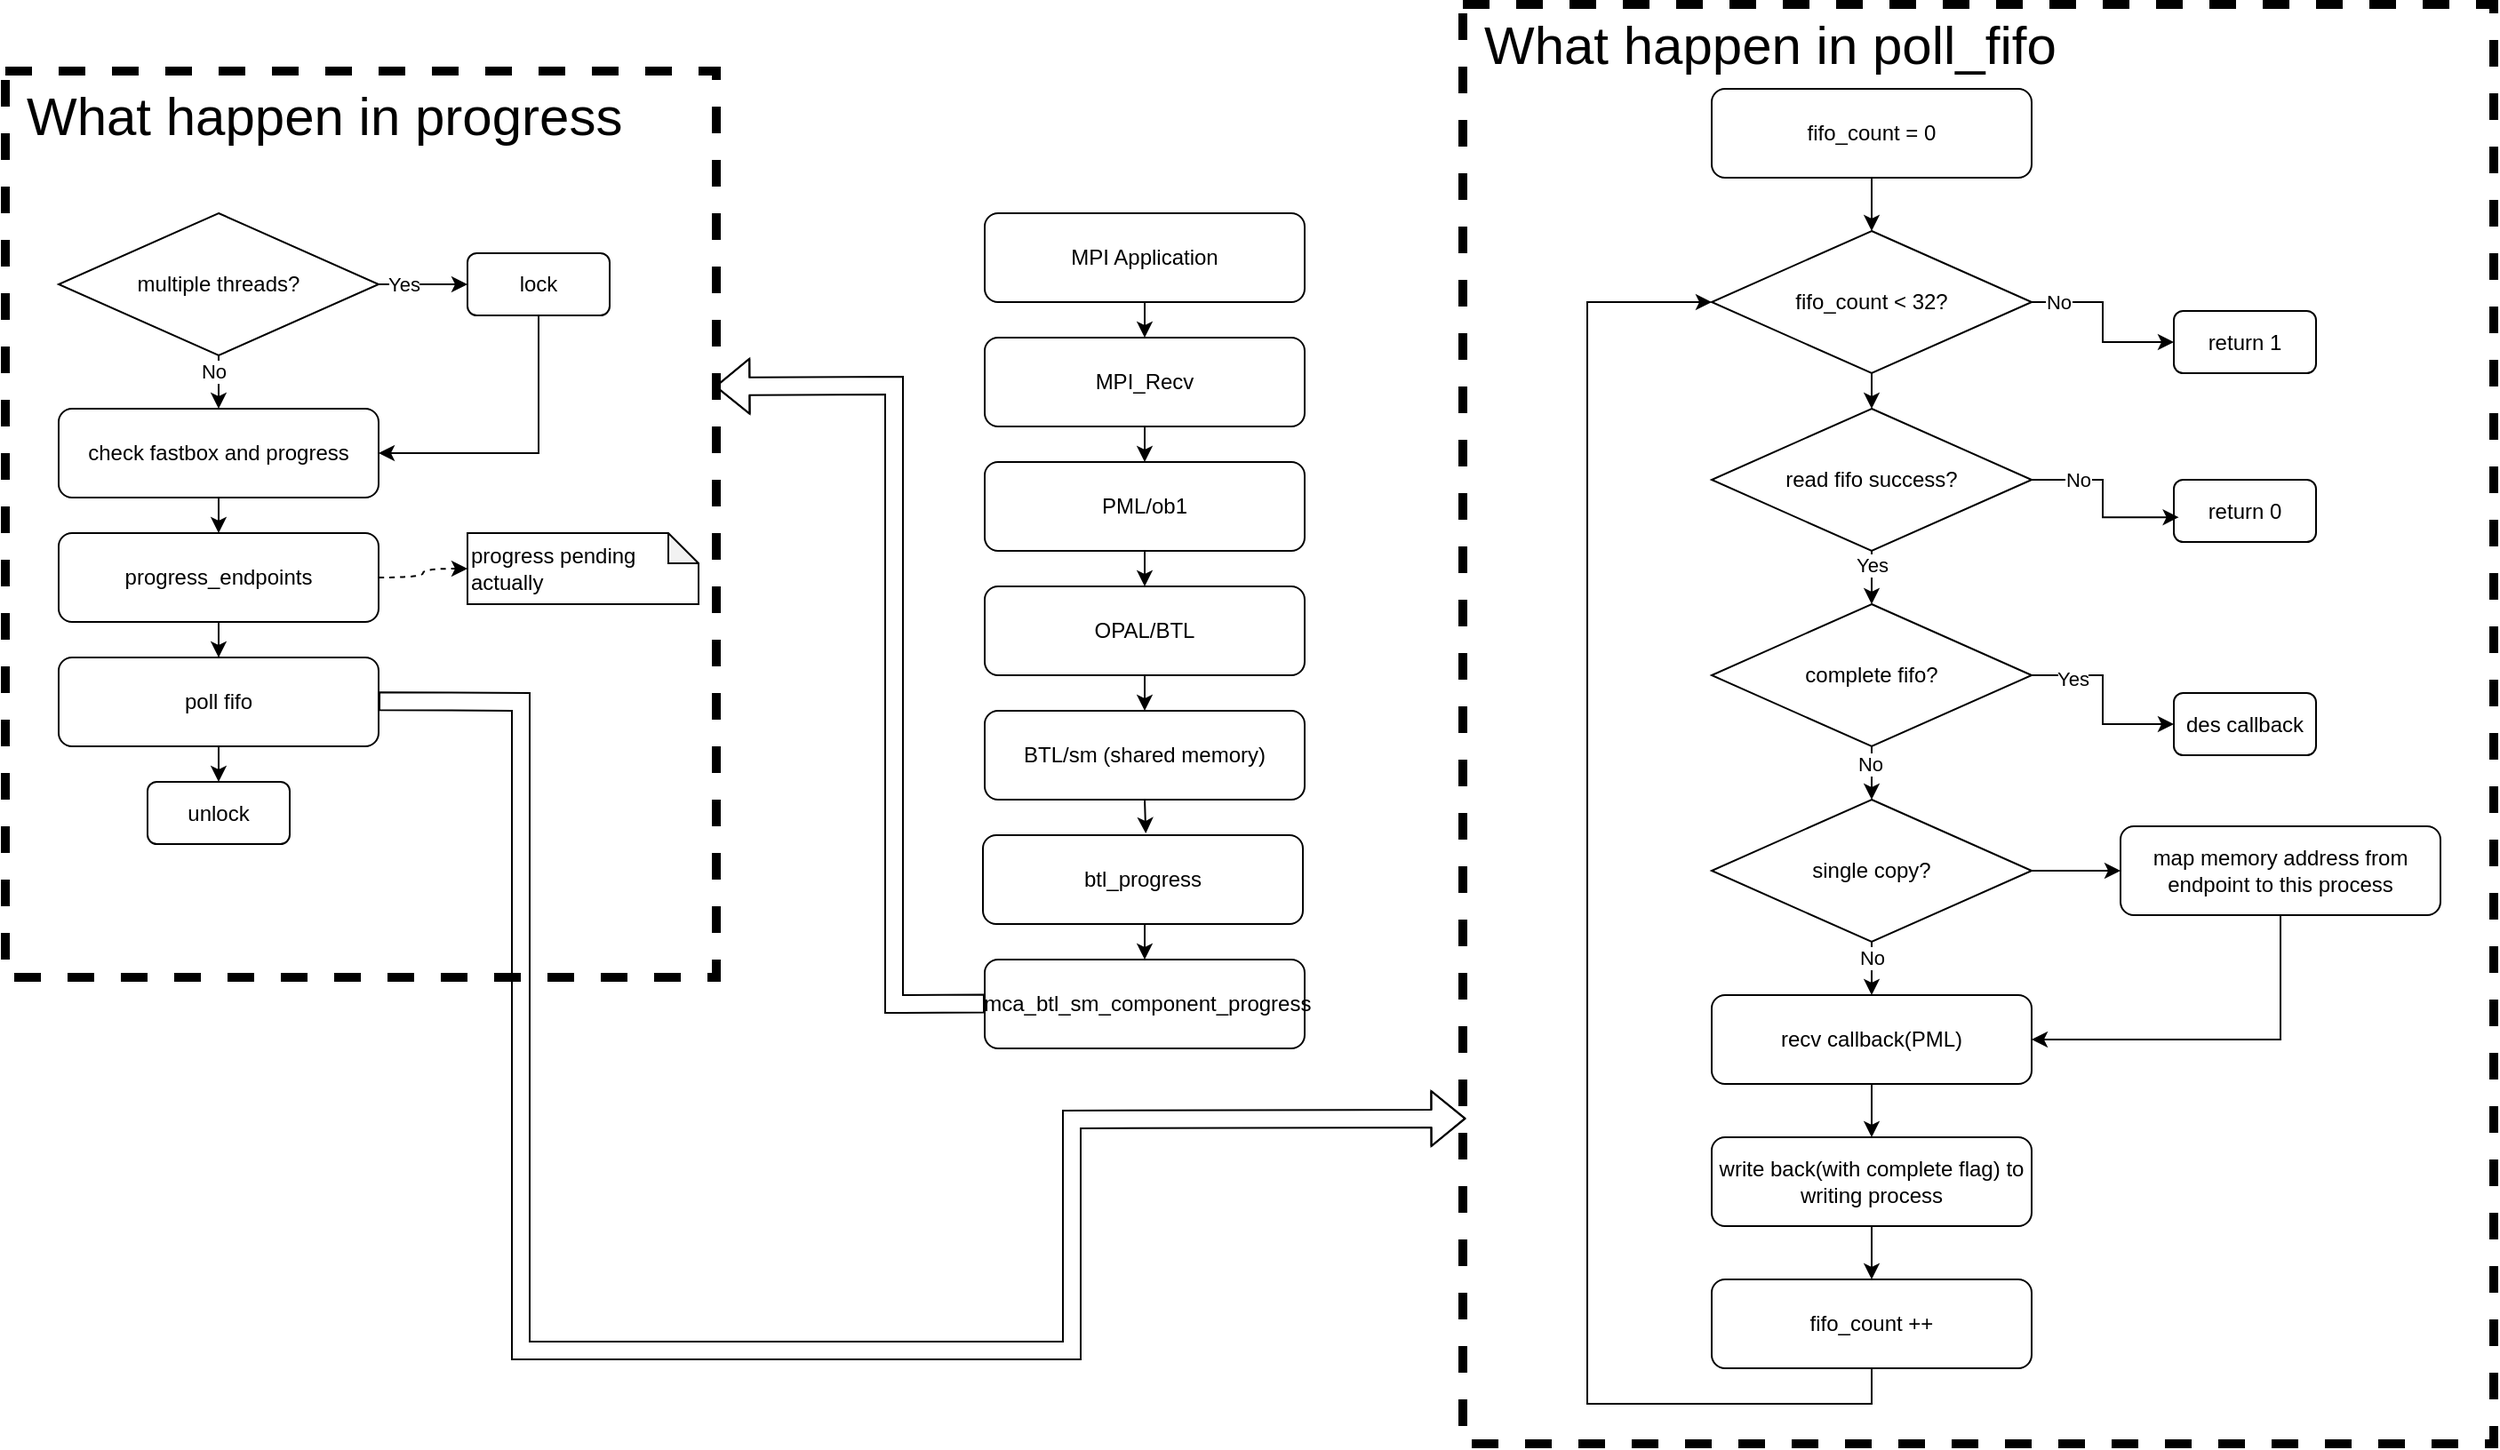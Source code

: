 <mxfile version="28.2.3">
  <diagram name="第 1 页" id="qFQFJwMu1FN717Uub-w1">
    <mxGraphModel dx="1163" dy="629" grid="1" gridSize="10" guides="1" tooltips="1" connect="1" arrows="1" fold="1" page="1" pageScale="1" pageWidth="2339" pageHeight="3300" math="0" shadow="0">
      <root>
        <mxCell id="0" />
        <mxCell id="1" parent="0" />
        <mxCell id="n9W7JepnubhFWFxNoGu9-1" value="" style="rounded=0;whiteSpace=wrap;html=1;fillColor=none;dashed=1;strokeWidth=5;" vertex="1" parent="1">
          <mxGeometry x="20" y="60" width="400" height="510" as="geometry" />
        </mxCell>
        <mxCell id="BzUi3YhWm0vWecap3dS3-1" style="edgeStyle=orthogonalEdgeStyle;rounded=0;orthogonalLoop=1;jettySize=auto;html=1;exitX=0.5;exitY=1;exitDx=0;exitDy=0;entryX=0.5;entryY=0;entryDx=0;entryDy=0;fontFamily=Helvetica;fontSize=12;fontColor=default;" parent="1" source="BzUi3YhWm0vWecap3dS3-2" target="BzUi3YhWm0vWecap3dS3-4" edge="1">
          <mxGeometry relative="1" as="geometry" />
        </mxCell>
        <mxCell id="BzUi3YhWm0vWecap3dS3-2" value="MPI Application" style="rounded=1;whiteSpace=wrap;html=1;fillColor=none;" parent="1" vertex="1">
          <mxGeometry x="571" y="140" width="180" height="50" as="geometry" />
        </mxCell>
        <mxCell id="BzUi3YhWm0vWecap3dS3-3" style="edgeStyle=orthogonalEdgeStyle;rounded=0;orthogonalLoop=1;jettySize=auto;html=1;exitX=0.5;exitY=1;exitDx=0;exitDy=0;entryX=0.5;entryY=0;entryDx=0;entryDy=0;fontFamily=Helvetica;fontSize=12;fontColor=default;" parent="1" source="BzUi3YhWm0vWecap3dS3-4" target="BzUi3YhWm0vWecap3dS3-6" edge="1">
          <mxGeometry relative="1" as="geometry" />
        </mxCell>
        <mxCell id="BzUi3YhWm0vWecap3dS3-4" value="MPI_Recv" style="rounded=1;whiteSpace=wrap;html=1;fillColor=none;" parent="1" vertex="1">
          <mxGeometry x="571" y="210" width="180" height="50" as="geometry" />
        </mxCell>
        <mxCell id="BzUi3YhWm0vWecap3dS3-5" style="edgeStyle=orthogonalEdgeStyle;rounded=0;orthogonalLoop=1;jettySize=auto;html=1;exitX=0.5;exitY=1;exitDx=0;exitDy=0;entryX=0.5;entryY=0;entryDx=0;entryDy=0;fontFamily=Helvetica;fontSize=12;fontColor=default;" parent="1" source="BzUi3YhWm0vWecap3dS3-6" target="BzUi3YhWm0vWecap3dS3-8" edge="1">
          <mxGeometry relative="1" as="geometry" />
        </mxCell>
        <mxCell id="BzUi3YhWm0vWecap3dS3-6" value="PML/ob1" style="rounded=1;whiteSpace=wrap;html=1;fillColor=none;" parent="1" vertex="1">
          <mxGeometry x="571" y="280" width="180" height="50" as="geometry" />
        </mxCell>
        <mxCell id="BzUi3YhWm0vWecap3dS3-7" style="edgeStyle=orthogonalEdgeStyle;rounded=0;orthogonalLoop=1;jettySize=auto;html=1;exitX=0.5;exitY=1;exitDx=0;exitDy=0;entryX=0.5;entryY=0;entryDx=0;entryDy=0;fontFamily=Helvetica;fontSize=12;fontColor=default;" parent="1" source="BzUi3YhWm0vWecap3dS3-8" target="BzUi3YhWm0vWecap3dS3-9" edge="1">
          <mxGeometry relative="1" as="geometry" />
        </mxCell>
        <mxCell id="BzUi3YhWm0vWecap3dS3-8" value="OPAL/BTL" style="rounded=1;whiteSpace=wrap;html=1;fillColor=none;" parent="1" vertex="1">
          <mxGeometry x="571" y="350" width="180" height="50" as="geometry" />
        </mxCell>
        <mxCell id="BzUi3YhWm0vWecap3dS3-9" value="BTL/sm (shared memory)" style="rounded=1;whiteSpace=wrap;html=1;fillColor=none;" parent="1" vertex="1">
          <mxGeometry x="571" y="420" width="180" height="50" as="geometry" />
        </mxCell>
        <mxCell id="BzUi3YhWm0vWecap3dS3-10" style="edgeStyle=orthogonalEdgeStyle;rounded=0;orthogonalLoop=1;jettySize=auto;html=1;exitX=0.5;exitY=1;exitDx=0;exitDy=0;entryX=0.5;entryY=0;entryDx=0;entryDy=0;" parent="1" source="BzUi3YhWm0vWecap3dS3-11" target="BzUi3YhWm0vWecap3dS3-12" edge="1">
          <mxGeometry relative="1" as="geometry" />
        </mxCell>
        <mxCell id="BzUi3YhWm0vWecap3dS3-11" value="btl_progress" style="rounded=1;whiteSpace=wrap;html=1;fillColor=none;" parent="1" vertex="1">
          <mxGeometry x="570" y="490" width="180" height="50" as="geometry" />
        </mxCell>
        <mxCell id="BzUi3YhWm0vWecap3dS3-12" value="&amp;nbsp;mca_btl_sm_component_progress" style="rounded=1;whiteSpace=wrap;html=1;fillColor=none;" parent="1" vertex="1">
          <mxGeometry x="571" y="560" width="180" height="50" as="geometry" />
        </mxCell>
        <mxCell id="BzUi3YhWm0vWecap3dS3-13" style="edgeStyle=orthogonalEdgeStyle;rounded=0;orthogonalLoop=1;jettySize=auto;html=1;exitX=0.5;exitY=1;exitDx=0;exitDy=0;entryX=0.509;entryY=-0.02;entryDx=0;entryDy=0;entryPerimeter=0;" parent="1" source="BzUi3YhWm0vWecap3dS3-9" target="BzUi3YhWm0vWecap3dS3-11" edge="1">
          <mxGeometry relative="1" as="geometry" />
        </mxCell>
        <mxCell id="BzUi3YhWm0vWecap3dS3-20" style="edgeStyle=orthogonalEdgeStyle;rounded=0;orthogonalLoop=1;jettySize=auto;html=1;exitX=0.5;exitY=1;exitDx=0;exitDy=0;entryX=0.5;entryY=0;entryDx=0;entryDy=0;" parent="1" source="BzUi3YhWm0vWecap3dS3-16" target="BzUi3YhWm0vWecap3dS3-17" edge="1">
          <mxGeometry relative="1" as="geometry" />
        </mxCell>
        <mxCell id="BzUi3YhWm0vWecap3dS3-24" value="No" style="edgeLabel;html=1;align=center;verticalAlign=middle;resizable=0;points=[];" parent="BzUi3YhWm0vWecap3dS3-20" vertex="1" connectable="0">
          <mxGeometry x="-0.389" y="-3" relative="1" as="geometry">
            <mxPoint as="offset" />
          </mxGeometry>
        </mxCell>
        <mxCell id="BzUi3YhWm0vWecap3dS3-21" style="edgeStyle=orthogonalEdgeStyle;rounded=0;orthogonalLoop=1;jettySize=auto;html=1;exitX=1;exitY=0.5;exitDx=0;exitDy=0;entryX=0;entryY=0.5;entryDx=0;entryDy=0;" parent="1" source="BzUi3YhWm0vWecap3dS3-16" target="BzUi3YhWm0vWecap3dS3-18" edge="1">
          <mxGeometry relative="1" as="geometry" />
        </mxCell>
        <mxCell id="BzUi3YhWm0vWecap3dS3-23" value="Yes" style="edgeLabel;html=1;align=center;verticalAlign=middle;resizable=0;points=[];" parent="BzUi3YhWm0vWecap3dS3-21" vertex="1" connectable="0">
          <mxGeometry x="-0.432" relative="1" as="geometry">
            <mxPoint as="offset" />
          </mxGeometry>
        </mxCell>
        <mxCell id="BzUi3YhWm0vWecap3dS3-16" value="multiple threads?" style="rhombus;whiteSpace=wrap;html=1;fillColor=none;" parent="1" vertex="1">
          <mxGeometry x="50" y="140" width="180" height="80" as="geometry" />
        </mxCell>
        <mxCell id="BzUi3YhWm0vWecap3dS3-29" style="edgeStyle=orthogonalEdgeStyle;rounded=0;orthogonalLoop=1;jettySize=auto;html=1;exitX=0.5;exitY=1;exitDx=0;exitDy=0;entryX=0.5;entryY=0;entryDx=0;entryDy=0;" parent="1" source="BzUi3YhWm0vWecap3dS3-17" target="BzUi3YhWm0vWecap3dS3-25" edge="1">
          <mxGeometry relative="1" as="geometry" />
        </mxCell>
        <mxCell id="BzUi3YhWm0vWecap3dS3-17" value="check fastbox and progress" style="rounded=1;whiteSpace=wrap;html=1;fillColor=none;" parent="1" vertex="1">
          <mxGeometry x="50" y="250" width="180" height="50" as="geometry" />
        </mxCell>
        <mxCell id="BzUi3YhWm0vWecap3dS3-22" style="edgeStyle=orthogonalEdgeStyle;rounded=0;orthogonalLoop=1;jettySize=auto;html=1;exitX=0.5;exitY=1;exitDx=0;exitDy=0;entryX=1;entryY=0.5;entryDx=0;entryDy=0;" parent="1" source="BzUi3YhWm0vWecap3dS3-18" target="BzUi3YhWm0vWecap3dS3-17" edge="1">
          <mxGeometry relative="1" as="geometry" />
        </mxCell>
        <mxCell id="BzUi3YhWm0vWecap3dS3-18" value="lock" style="rounded=1;whiteSpace=wrap;html=1;fillColor=none;" parent="1" vertex="1">
          <mxGeometry x="280" y="162.5" width="80" height="35" as="geometry" />
        </mxCell>
        <mxCell id="BzUi3YhWm0vWecap3dS3-19" style="edgeStyle=orthogonalEdgeStyle;rounded=0;orthogonalLoop=1;jettySize=auto;html=1;exitX=0.5;exitY=1;exitDx=0;exitDy=0;" parent="1" source="BzUi3YhWm0vWecap3dS3-18" target="BzUi3YhWm0vWecap3dS3-18" edge="1">
          <mxGeometry relative="1" as="geometry" />
        </mxCell>
        <mxCell id="BzUi3YhWm0vWecap3dS3-30" style="edgeStyle=orthogonalEdgeStyle;rounded=0;orthogonalLoop=1;jettySize=auto;html=1;exitX=0.5;exitY=1;exitDx=0;exitDy=0;" parent="1" source="BzUi3YhWm0vWecap3dS3-25" target="BzUi3YhWm0vWecap3dS3-26" edge="1">
          <mxGeometry relative="1" as="geometry" />
        </mxCell>
        <mxCell id="n9W7JepnubhFWFxNoGu9-8" value="" style="edgeStyle=orthogonalEdgeStyle;rounded=0;orthogonalLoop=1;jettySize=auto;html=1;curved=1;dashed=1;" edge="1" parent="1" source="BzUi3YhWm0vWecap3dS3-25" target="n9W7JepnubhFWFxNoGu9-7">
          <mxGeometry relative="1" as="geometry" />
        </mxCell>
        <mxCell id="BzUi3YhWm0vWecap3dS3-25" value="progress_endpoints" style="rounded=1;whiteSpace=wrap;html=1;fillColor=none;" parent="1" vertex="1">
          <mxGeometry x="50" y="320" width="180" height="50" as="geometry" />
        </mxCell>
        <mxCell id="BzUi3YhWm0vWecap3dS3-31" style="edgeStyle=orthogonalEdgeStyle;rounded=0;orthogonalLoop=1;jettySize=auto;html=1;exitX=0.5;exitY=1;exitDx=0;exitDy=0;entryX=0.5;entryY=0;entryDx=0;entryDy=0;" parent="1" source="BzUi3YhWm0vWecap3dS3-26" target="BzUi3YhWm0vWecap3dS3-27" edge="1">
          <mxGeometry relative="1" as="geometry" />
        </mxCell>
        <mxCell id="BzUi3YhWm0vWecap3dS3-26" value="poll fifo" style="rounded=1;whiteSpace=wrap;html=1;fillColor=none;" parent="1" vertex="1">
          <mxGeometry x="50" y="390" width="180" height="50" as="geometry" />
        </mxCell>
        <mxCell id="BzUi3YhWm0vWecap3dS3-27" value="unlock" style="rounded=1;whiteSpace=wrap;html=1;fillColor=none;" parent="1" vertex="1">
          <mxGeometry x="100" y="460" width="80" height="35" as="geometry" />
        </mxCell>
        <mxCell id="BzUi3YhWm0vWecap3dS3-34" style="edgeStyle=orthogonalEdgeStyle;rounded=0;orthogonalLoop=1;jettySize=auto;html=1;exitX=0.5;exitY=1;exitDx=0;exitDy=0;entryX=0.5;entryY=0;entryDx=0;entryDy=0;" parent="1" source="BzUi3YhWm0vWecap3dS3-32" target="BzUi3YhWm0vWecap3dS3-33" edge="1">
          <mxGeometry relative="1" as="geometry" />
        </mxCell>
        <mxCell id="BzUi3YhWm0vWecap3dS3-32" value="fifo_count = 0" style="rounded=1;whiteSpace=wrap;html=1;fillColor=none;" parent="1" vertex="1">
          <mxGeometry x="980" y="70" width="180" height="50" as="geometry" />
        </mxCell>
        <mxCell id="BzUi3YhWm0vWecap3dS3-37" style="edgeStyle=orthogonalEdgeStyle;rounded=0;orthogonalLoop=1;jettySize=auto;html=1;exitX=1;exitY=0.5;exitDx=0;exitDy=0;" parent="1" source="BzUi3YhWm0vWecap3dS3-33" target="BzUi3YhWm0vWecap3dS3-36" edge="1">
          <mxGeometry relative="1" as="geometry" />
        </mxCell>
        <mxCell id="BzUi3YhWm0vWecap3dS3-74" value="No" style="edgeLabel;html=1;align=center;verticalAlign=middle;resizable=0;points=[];" parent="BzUi3YhWm0vWecap3dS3-37" vertex="1" connectable="0">
          <mxGeometry x="-0.71" relative="1" as="geometry">
            <mxPoint as="offset" />
          </mxGeometry>
        </mxCell>
        <mxCell id="BzUi3YhWm0vWecap3dS3-40" style="edgeStyle=orthogonalEdgeStyle;rounded=0;orthogonalLoop=1;jettySize=auto;html=1;exitX=0.5;exitY=1;exitDx=0;exitDy=0;entryX=0.5;entryY=0;entryDx=0;entryDy=0;" parent="1" source="BzUi3YhWm0vWecap3dS3-33" target="BzUi3YhWm0vWecap3dS3-39" edge="1">
          <mxGeometry relative="1" as="geometry" />
        </mxCell>
        <mxCell id="BzUi3YhWm0vWecap3dS3-33" value="fifo_count &amp;lt; 32?" style="rhombus;whiteSpace=wrap;html=1;fillColor=none;" parent="1" vertex="1">
          <mxGeometry x="980" y="150" width="180" height="80" as="geometry" />
        </mxCell>
        <mxCell id="BzUi3YhWm0vWecap3dS3-36" value="return 1" style="rounded=1;whiteSpace=wrap;html=1;fillColor=none;" parent="1" vertex="1">
          <mxGeometry x="1240" y="195" width="80" height="35" as="geometry" />
        </mxCell>
        <mxCell id="BzUi3YhWm0vWecap3dS3-41" style="edgeStyle=orthogonalEdgeStyle;rounded=0;orthogonalLoop=1;jettySize=auto;html=1;exitX=0.5;exitY=1;exitDx=0;exitDy=0;entryX=0.5;entryY=0;entryDx=0;entryDy=0;" parent="1" source="BzUi3YhWm0vWecap3dS3-39" edge="1">
          <mxGeometry relative="1" as="geometry">
            <mxPoint x="1070.0" y="360.0" as="targetPoint" />
          </mxGeometry>
        </mxCell>
        <mxCell id="BzUi3YhWm0vWecap3dS3-47" value="Yes" style="edgeLabel;html=1;align=center;verticalAlign=middle;resizable=0;points=[];" parent="BzUi3YhWm0vWecap3dS3-41" vertex="1" connectable="0">
          <mxGeometry x="-0.456" relative="1" as="geometry">
            <mxPoint as="offset" />
          </mxGeometry>
        </mxCell>
        <mxCell id="BzUi3YhWm0vWecap3dS3-39" value="read fifo success?" style="rhombus;whiteSpace=wrap;html=1;fillColor=none;" parent="1" vertex="1">
          <mxGeometry x="980" y="250" width="180" height="80" as="geometry" />
        </mxCell>
        <mxCell id="BzUi3YhWm0vWecap3dS3-52" value="return 0" style="rounded=1;whiteSpace=wrap;html=1;fillColor=none;" parent="1" vertex="1">
          <mxGeometry x="1240" y="290" width="80" height="35" as="geometry" />
        </mxCell>
        <mxCell id="BzUi3YhWm0vWecap3dS3-54" style="edgeStyle=orthogonalEdgeStyle;rounded=0;orthogonalLoop=1;jettySize=auto;html=1;exitX=1;exitY=0.5;exitDx=0;exitDy=0;entryX=0.035;entryY=0.603;entryDx=0;entryDy=0;entryPerimeter=0;" parent="1" source="BzUi3YhWm0vWecap3dS3-39" target="BzUi3YhWm0vWecap3dS3-52" edge="1">
          <mxGeometry relative="1" as="geometry" />
        </mxCell>
        <mxCell id="BzUi3YhWm0vWecap3dS3-73" value="No" style="edgeLabel;html=1;align=center;verticalAlign=middle;resizable=0;points=[];" parent="BzUi3YhWm0vWecap3dS3-54" vertex="1" connectable="0">
          <mxGeometry x="-0.501" relative="1" as="geometry">
            <mxPoint as="offset" />
          </mxGeometry>
        </mxCell>
        <mxCell id="BzUi3YhWm0vWecap3dS3-58" style="edgeStyle=orthogonalEdgeStyle;rounded=0;orthogonalLoop=1;jettySize=auto;html=1;exitX=0.5;exitY=1;exitDx=0;exitDy=0;entryX=0.5;entryY=0;entryDx=0;entryDy=0;" parent="1" source="BzUi3YhWm0vWecap3dS3-55" target="BzUi3YhWm0vWecap3dS3-57" edge="1">
          <mxGeometry relative="1" as="geometry" />
        </mxCell>
        <mxCell id="BzUi3YhWm0vWecap3dS3-59" value="No" style="edgeLabel;html=1;align=center;verticalAlign=middle;resizable=0;points=[];" parent="BzUi3YhWm0vWecap3dS3-58" vertex="1" connectable="0">
          <mxGeometry x="-0.425" relative="1" as="geometry">
            <mxPoint as="offset" />
          </mxGeometry>
        </mxCell>
        <mxCell id="BzUi3YhWm0vWecap3dS3-62" style="edgeStyle=orthogonalEdgeStyle;rounded=0;orthogonalLoop=1;jettySize=auto;html=1;exitX=1;exitY=0.5;exitDx=0;exitDy=0;entryX=0;entryY=0.5;entryDx=0;entryDy=0;" parent="1" source="BzUi3YhWm0vWecap3dS3-55" target="BzUi3YhWm0vWecap3dS3-61" edge="1">
          <mxGeometry relative="1" as="geometry" />
        </mxCell>
        <mxCell id="BzUi3YhWm0vWecap3dS3-55" value="single copy?" style="rhombus;whiteSpace=wrap;html=1;fillColor=none;" parent="1" vertex="1">
          <mxGeometry x="980" y="470" width="180" height="80" as="geometry" />
        </mxCell>
        <mxCell id="BzUi3YhWm0vWecap3dS3-65" style="edgeStyle=orthogonalEdgeStyle;rounded=0;orthogonalLoop=1;jettySize=auto;html=1;exitX=0.5;exitY=1;exitDx=0;exitDy=0;entryX=0.5;entryY=0;entryDx=0;entryDy=0;" parent="1" source="BzUi3YhWm0vWecap3dS3-57" target="BzUi3YhWm0vWecap3dS3-64" edge="1">
          <mxGeometry relative="1" as="geometry" />
        </mxCell>
        <mxCell id="BzUi3YhWm0vWecap3dS3-57" value="recv callback(PML)" style="rounded=1;whiteSpace=wrap;html=1;fillColor=none;" parent="1" vertex="1">
          <mxGeometry x="980" y="580" width="180" height="50" as="geometry" />
        </mxCell>
        <mxCell id="BzUi3YhWm0vWecap3dS3-63" style="edgeStyle=orthogonalEdgeStyle;rounded=0;orthogonalLoop=1;jettySize=auto;html=1;exitX=0.5;exitY=1;exitDx=0;exitDy=0;entryX=1;entryY=0.5;entryDx=0;entryDy=0;" parent="1" source="BzUi3YhWm0vWecap3dS3-61" target="BzUi3YhWm0vWecap3dS3-57" edge="1">
          <mxGeometry relative="1" as="geometry" />
        </mxCell>
        <mxCell id="BzUi3YhWm0vWecap3dS3-61" value="map memory address from endpoint to this process" style="rounded=1;whiteSpace=wrap;html=1;fillColor=none;" parent="1" vertex="1">
          <mxGeometry x="1210" y="485" width="180" height="50" as="geometry" />
        </mxCell>
        <mxCell id="BzUi3YhWm0vWecap3dS3-76" style="edgeStyle=orthogonalEdgeStyle;rounded=0;orthogonalLoop=1;jettySize=auto;html=1;exitX=0.5;exitY=1;exitDx=0;exitDy=0;entryX=0.5;entryY=0;entryDx=0;entryDy=0;" parent="1" source="BzUi3YhWm0vWecap3dS3-64" target="BzUi3YhWm0vWecap3dS3-75" edge="1">
          <mxGeometry relative="1" as="geometry" />
        </mxCell>
        <mxCell id="BzUi3YhWm0vWecap3dS3-64" value="write back(with complete flag) to writing process" style="rounded=1;whiteSpace=wrap;html=1;fillColor=none;" parent="1" vertex="1">
          <mxGeometry x="980" y="660" width="180" height="50" as="geometry" />
        </mxCell>
        <mxCell id="BzUi3YhWm0vWecap3dS3-68" style="edgeStyle=orthogonalEdgeStyle;rounded=0;orthogonalLoop=1;jettySize=auto;html=1;exitX=0.5;exitY=1;exitDx=0;exitDy=0;entryX=0.5;entryY=0;entryDx=0;entryDy=0;" parent="1" source="BzUi3YhWm0vWecap3dS3-66" target="BzUi3YhWm0vWecap3dS3-55" edge="1">
          <mxGeometry relative="1" as="geometry" />
        </mxCell>
        <mxCell id="BzUi3YhWm0vWecap3dS3-71" value="No" style="edgeLabel;html=1;align=center;verticalAlign=middle;resizable=0;points=[];" parent="BzUi3YhWm0vWecap3dS3-68" vertex="1" connectable="0">
          <mxGeometry x="-0.347" y="-1" relative="1" as="geometry">
            <mxPoint as="offset" />
          </mxGeometry>
        </mxCell>
        <mxCell id="BzUi3YhWm0vWecap3dS3-70" style="edgeStyle=orthogonalEdgeStyle;rounded=0;orthogonalLoop=1;jettySize=auto;html=1;exitX=1;exitY=0.5;exitDx=0;exitDy=0;entryX=0;entryY=0.5;entryDx=0;entryDy=0;" parent="1" source="BzUi3YhWm0vWecap3dS3-66" target="BzUi3YhWm0vWecap3dS3-69" edge="1">
          <mxGeometry relative="1" as="geometry" />
        </mxCell>
        <mxCell id="BzUi3YhWm0vWecap3dS3-72" value="Yes" style="edgeLabel;html=1;align=center;verticalAlign=middle;resizable=0;points=[];" parent="BzUi3YhWm0vWecap3dS3-70" vertex="1" connectable="0">
          <mxGeometry x="-0.582" y="-2" relative="1" as="geometry">
            <mxPoint as="offset" />
          </mxGeometry>
        </mxCell>
        <mxCell id="BzUi3YhWm0vWecap3dS3-66" value="complete fifo?" style="rhombus;whiteSpace=wrap;html=1;fillColor=none;" parent="1" vertex="1">
          <mxGeometry x="980" y="360" width="180" height="80" as="geometry" />
        </mxCell>
        <mxCell id="BzUi3YhWm0vWecap3dS3-69" value="des callback" style="rounded=1;whiteSpace=wrap;html=1;fillColor=none;" parent="1" vertex="1">
          <mxGeometry x="1240" y="410" width="80" height="35" as="geometry" />
        </mxCell>
        <mxCell id="BzUi3YhWm0vWecap3dS3-77" style="edgeStyle=orthogonalEdgeStyle;rounded=0;orthogonalLoop=1;jettySize=auto;html=1;exitX=0.5;exitY=1;exitDx=0;exitDy=0;" parent="1" source="BzUi3YhWm0vWecap3dS3-75" target="BzUi3YhWm0vWecap3dS3-33" edge="1">
          <mxGeometry relative="1" as="geometry">
            <Array as="points">
              <mxPoint x="1070" y="810" />
              <mxPoint x="910" y="810" />
              <mxPoint x="910" y="190" />
            </Array>
          </mxGeometry>
        </mxCell>
        <mxCell id="BzUi3YhWm0vWecap3dS3-75" value="fifo_count ++" style="rounded=1;whiteSpace=wrap;html=1;fillColor=none;" parent="1" vertex="1">
          <mxGeometry x="980" y="740" width="180" height="50" as="geometry" />
        </mxCell>
        <mxCell id="n9W7JepnubhFWFxNoGu9-2" value="What happen in progress" style="text;html=1;align=left;verticalAlign=middle;whiteSpace=wrap;rounded=0;fontSize=30;" vertex="1" parent="1">
          <mxGeometry x="30" y="70" width="340" height="30" as="geometry" />
        </mxCell>
        <mxCell id="n9W7JepnubhFWFxNoGu9-3" value="" style="shape=flexArrow;endArrow=classic;html=1;rounded=0;entryX=0.998;entryY=0.348;entryDx=0;entryDy=0;entryPerimeter=0;" edge="1" parent="1" target="n9W7JepnubhFWFxNoGu9-1">
          <mxGeometry width="50" height="50" relative="1" as="geometry">
            <mxPoint x="571" y="584.7" as="sourcePoint" />
            <mxPoint x="511" y="584.7" as="targetPoint" />
            <Array as="points">
              <mxPoint x="520" y="585" />
              <mxPoint x="520" y="237" />
            </Array>
          </mxGeometry>
        </mxCell>
        <mxCell id="n9W7JepnubhFWFxNoGu9-4" value="" style="rounded=0;whiteSpace=wrap;html=1;fillColor=none;dashed=1;strokeWidth=5;" vertex="1" parent="1">
          <mxGeometry x="840" y="22.5" width="580" height="810" as="geometry" />
        </mxCell>
        <mxCell id="n9W7JepnubhFWFxNoGu9-5" value="What happen in poll_fifo" style="text;html=1;align=left;verticalAlign=middle;whiteSpace=wrap;rounded=0;fontSize=30;" vertex="1" parent="1">
          <mxGeometry x="850" y="30" width="340" height="30" as="geometry" />
        </mxCell>
        <mxCell id="n9W7JepnubhFWFxNoGu9-6" value="" style="shape=flexArrow;endArrow=classic;html=1;rounded=0;entryX=0.003;entryY=0.774;entryDx=0;entryDy=0;entryPerimeter=0;" edge="1" parent="1" target="n9W7JepnubhFWFxNoGu9-4">
          <mxGeometry width="50" height="50" relative="1" as="geometry">
            <mxPoint x="230" y="414.58" as="sourcePoint" />
            <mxPoint x="300" y="414.58" as="targetPoint" />
            <Array as="points">
              <mxPoint x="310" y="415" />
              <mxPoint x="310" y="780" />
              <mxPoint x="620" y="780" />
              <mxPoint x="620" y="650" />
            </Array>
          </mxGeometry>
        </mxCell>
        <mxCell id="n9W7JepnubhFWFxNoGu9-7" value="progress pending&lt;div&gt;actually&lt;/div&gt;" style="shape=note;whiteSpace=wrap;html=1;backgroundOutline=1;darkOpacity=0.05;fillColor=none;align=left;size=17;" vertex="1" parent="1">
          <mxGeometry x="280" y="320" width="130" height="40" as="geometry" />
        </mxCell>
      </root>
    </mxGraphModel>
  </diagram>
</mxfile>
